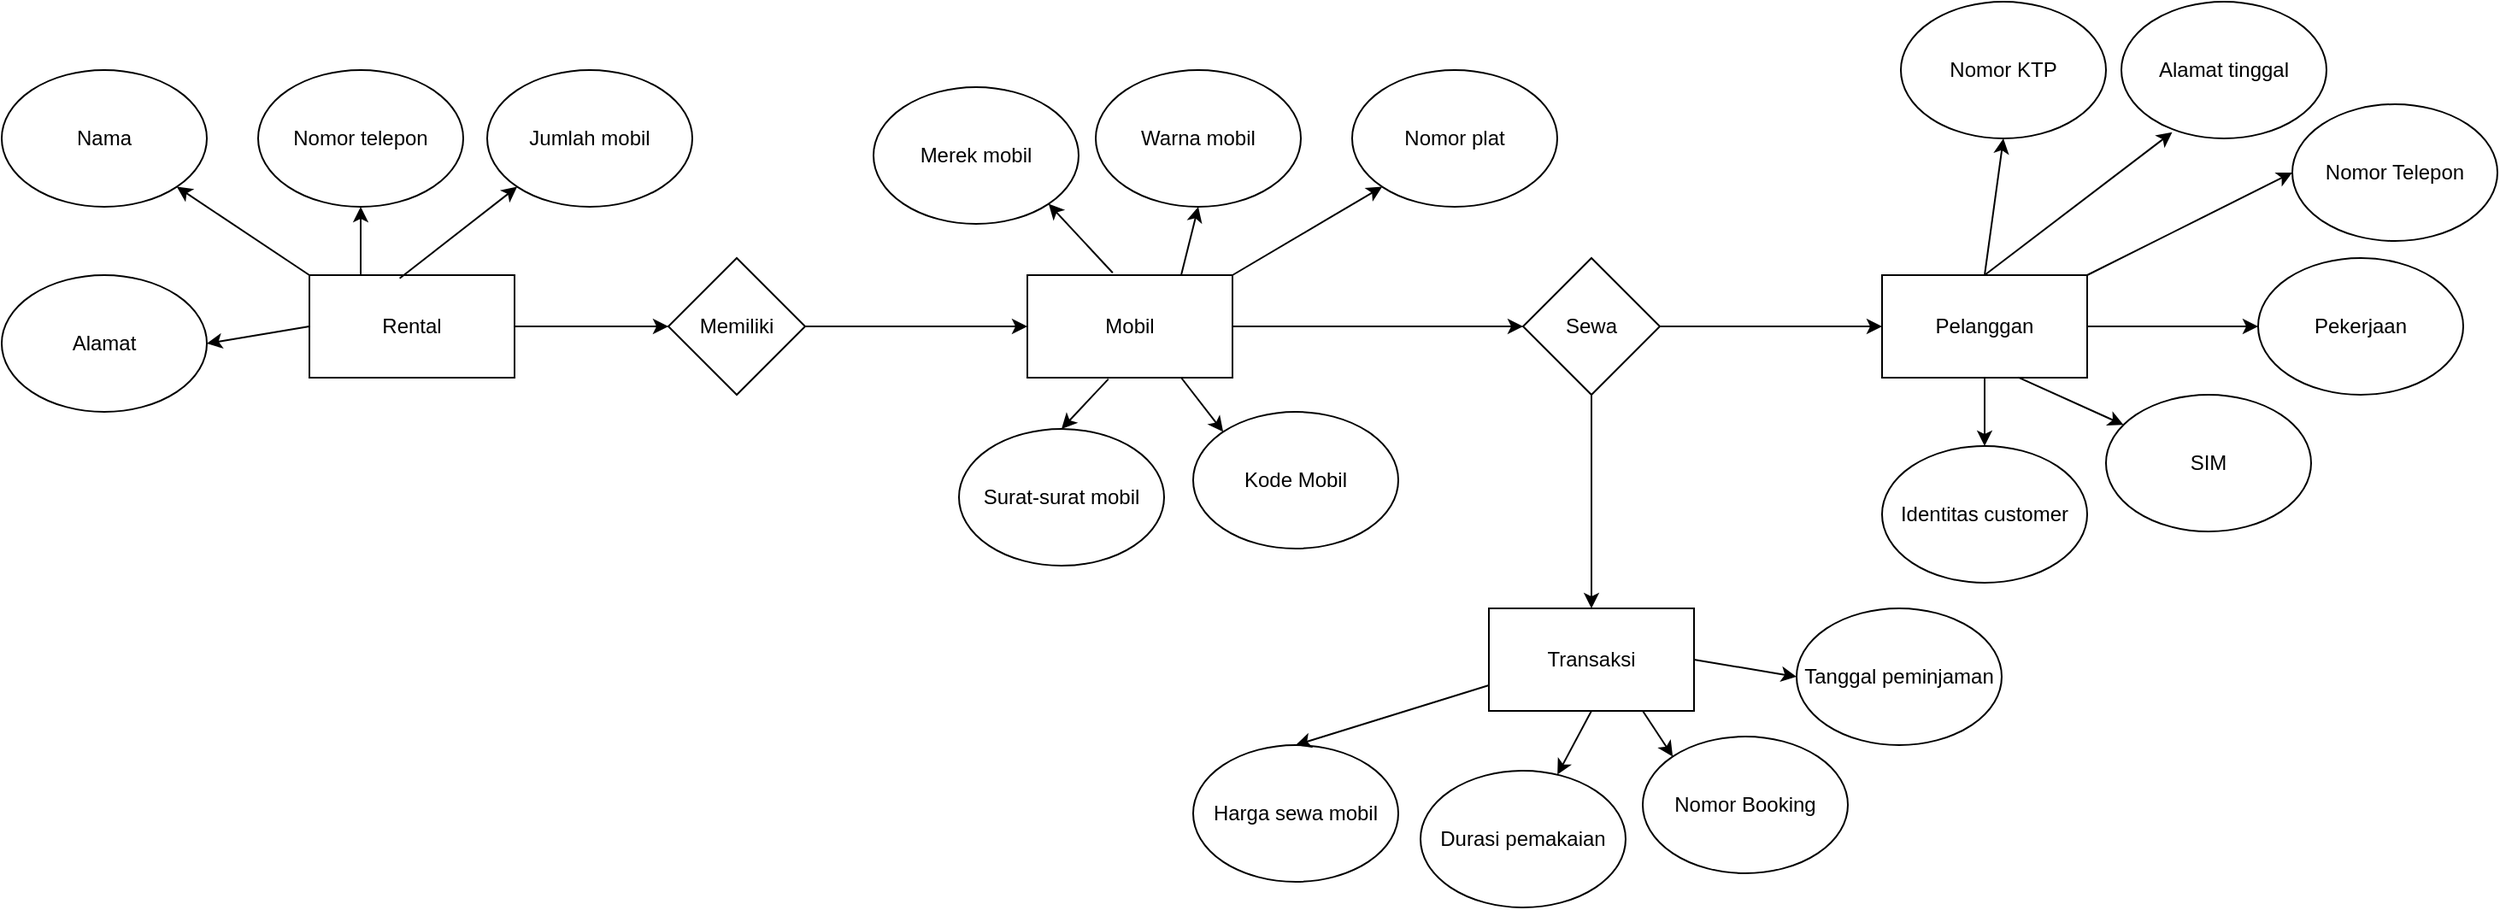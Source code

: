 <mxfile version="21.0.4" type="github">
  <diagram name="Halaman-1" id="UJFKvapoOuHvUqh6c6p-">
    <mxGraphModel dx="1750" dy="978" grid="1" gridSize="10" guides="1" tooltips="1" connect="1" arrows="1" fold="1" page="1" pageScale="1" pageWidth="827" pageHeight="1169" math="0" shadow="0">
      <root>
        <mxCell id="0" />
        <mxCell id="1" parent="0" />
        <mxCell id="u5ur6l5QsNaM9YPqdisW-1" value="Pelanggan" style="rounded=0;whiteSpace=wrap;html=1;" parent="1" vertex="1">
          <mxGeometry x="1110" y="310" width="120" height="60" as="geometry" />
        </mxCell>
        <mxCell id="u5ur6l5QsNaM9YPqdisW-62" style="edgeStyle=orthogonalEdgeStyle;rounded=0;orthogonalLoop=1;jettySize=auto;html=1;" parent="1" source="u5ur6l5QsNaM9YPqdisW-2" target="u5ur6l5QsNaM9YPqdisW-61" edge="1">
          <mxGeometry relative="1" as="geometry" />
        </mxCell>
        <mxCell id="u5ur6l5QsNaM9YPqdisW-2" value="Mobil" style="rounded=0;whiteSpace=wrap;html=1;" parent="1" vertex="1">
          <mxGeometry x="610" y="310" width="120" height="60" as="geometry" />
        </mxCell>
        <mxCell id="u5ur6l5QsNaM9YPqdisW-3" value="Transaksi" style="rounded=0;whiteSpace=wrap;html=1;" parent="1" vertex="1">
          <mxGeometry x="880" y="505" width="120" height="60" as="geometry" />
        </mxCell>
        <mxCell id="u5ur6l5QsNaM9YPqdisW-58" style="edgeStyle=orthogonalEdgeStyle;rounded=0;orthogonalLoop=1;jettySize=auto;html=1;" parent="1" source="u5ur6l5QsNaM9YPqdisW-4" target="u5ur6l5QsNaM9YPqdisW-2" edge="1">
          <mxGeometry relative="1" as="geometry" />
        </mxCell>
        <mxCell id="u5ur6l5QsNaM9YPqdisW-4" value="Memiliki" style="rhombus;whiteSpace=wrap;html=1;" parent="1" vertex="1">
          <mxGeometry x="400" y="300" width="80" height="80" as="geometry" />
        </mxCell>
        <mxCell id="u5ur6l5QsNaM9YPqdisW-5" value="Merek mobil" style="ellipse;whiteSpace=wrap;html=1;" parent="1" vertex="1">
          <mxGeometry x="520" y="200" width="120" height="80" as="geometry" />
        </mxCell>
        <mxCell id="u5ur6l5QsNaM9YPqdisW-6" value="Kode Mobil" style="ellipse;whiteSpace=wrap;html=1;" parent="1" vertex="1">
          <mxGeometry x="707" y="390" width="120" height="80" as="geometry" />
        </mxCell>
        <mxCell id="u5ur6l5QsNaM9YPqdisW-7" value="Nomor plat" style="ellipse;whiteSpace=wrap;html=1;" parent="1" vertex="1">
          <mxGeometry x="800" y="190" width="120" height="80" as="geometry" />
        </mxCell>
        <mxCell id="u5ur6l5QsNaM9YPqdisW-8" value="Nomor Telepon" style="ellipse;whiteSpace=wrap;html=1;" parent="1" vertex="1">
          <mxGeometry x="1350" y="210" width="120" height="80" as="geometry" />
        </mxCell>
        <mxCell id="u5ur6l5QsNaM9YPqdisW-9" value="Alamat tinggal" style="ellipse;whiteSpace=wrap;html=1;" parent="1" vertex="1">
          <mxGeometry x="1250" y="150" width="120" height="80" as="geometry" />
        </mxCell>
        <mxCell id="u5ur6l5QsNaM9YPqdisW-10" value="Nomor KTP" style="ellipse;whiteSpace=wrap;html=1;" parent="1" vertex="1">
          <mxGeometry x="1121" y="150" width="120" height="80" as="geometry" />
        </mxCell>
        <mxCell id="u5ur6l5QsNaM9YPqdisW-11" value="Pekerjaan" style="ellipse;whiteSpace=wrap;html=1;" parent="1" vertex="1">
          <mxGeometry x="1330" y="300" width="120" height="80" as="geometry" />
        </mxCell>
        <mxCell id="u5ur6l5QsNaM9YPqdisW-12" value="SIM" style="ellipse;whiteSpace=wrap;html=1;" parent="1" vertex="1">
          <mxGeometry x="1241" y="380" width="120" height="80" as="geometry" />
        </mxCell>
        <mxCell id="u5ur6l5QsNaM9YPqdisW-21" value="" style="endArrow=classic;html=1;rounded=0;exitX=0.75;exitY=0;exitDx=0;exitDy=0;entryX=0.5;entryY=1;entryDx=0;entryDy=0;" parent="1" source="u5ur6l5QsNaM9YPqdisW-2" target="u5ur6l5QsNaM9YPqdisW-36" edge="1">
          <mxGeometry width="50" height="50" relative="1" as="geometry">
            <mxPoint x="1140" y="100" as="sourcePoint" />
            <mxPoint x="879.457" y="49.486" as="targetPoint" />
          </mxGeometry>
        </mxCell>
        <mxCell id="u5ur6l5QsNaM9YPqdisW-22" value="" style="endArrow=classic;html=1;rounded=0;entryX=0.248;entryY=0.954;entryDx=0;entryDy=0;entryPerimeter=0;exitX=0.5;exitY=0;exitDx=0;exitDy=0;" parent="1" source="u5ur6l5QsNaM9YPqdisW-1" target="u5ur6l5QsNaM9YPqdisW-9" edge="1">
          <mxGeometry width="50" height="50" relative="1" as="geometry">
            <mxPoint x="1250" y="290" as="sourcePoint" />
            <mxPoint x="1223" y="247" as="targetPoint" />
          </mxGeometry>
        </mxCell>
        <mxCell id="u5ur6l5QsNaM9YPqdisW-23" value="" style="endArrow=classic;html=1;rounded=0;entryX=0;entryY=0.5;entryDx=0;entryDy=0;" parent="1" source="u5ur6l5QsNaM9YPqdisW-1" target="u5ur6l5QsNaM9YPqdisW-8" edge="1">
          <mxGeometry width="50" height="50" relative="1" as="geometry">
            <mxPoint x="1280" y="290" as="sourcePoint" />
            <mxPoint x="1410" y="230" as="targetPoint" />
          </mxGeometry>
        </mxCell>
        <mxCell id="u5ur6l5QsNaM9YPqdisW-24" value="" style="endArrow=classic;html=1;rounded=0;exitX=1;exitY=0.5;exitDx=0;exitDy=0;entryX=0;entryY=0.5;entryDx=0;entryDy=0;" parent="1" source="u5ur6l5QsNaM9YPqdisW-1" target="u5ur6l5QsNaM9YPqdisW-11" edge="1">
          <mxGeometry width="50" height="50" relative="1" as="geometry">
            <mxPoint x="1335" y="290" as="sourcePoint" />
            <mxPoint x="1421.791" y="320.299" as="targetPoint" />
          </mxGeometry>
        </mxCell>
        <mxCell id="u5ur6l5QsNaM9YPqdisW-25" value="" style="endArrow=classic;html=1;rounded=0;exitX=0.664;exitY=0.997;exitDx=0;exitDy=0;exitPerimeter=0;" parent="1" source="u5ur6l5QsNaM9YPqdisW-1" target="u5ur6l5QsNaM9YPqdisW-12" edge="1">
          <mxGeometry width="50" height="50" relative="1" as="geometry">
            <mxPoint x="1340" y="320" as="sourcePoint" />
            <mxPoint x="1389" y="339" as="targetPoint" />
          </mxGeometry>
        </mxCell>
        <mxCell id="u5ur6l5QsNaM9YPqdisW-27" value="" style="endArrow=classic;html=1;rounded=0;exitX=0.416;exitY=-0.023;exitDx=0;exitDy=0;entryX=1;entryY=1;entryDx=0;entryDy=0;exitPerimeter=0;" parent="1" source="u5ur6l5QsNaM9YPqdisW-2" target="u5ur6l5QsNaM9YPqdisW-5" edge="1">
          <mxGeometry width="50" height="50" relative="1" as="geometry">
            <mxPoint x="790" y="110" as="sourcePoint" />
            <mxPoint x="800" y="70" as="targetPoint" />
          </mxGeometry>
        </mxCell>
        <mxCell id="u5ur6l5QsNaM9YPqdisW-28" value="Harga sewa mobil" style="ellipse;whiteSpace=wrap;html=1;" parent="1" vertex="1">
          <mxGeometry x="707" y="585" width="120" height="80" as="geometry" />
        </mxCell>
        <mxCell id="u5ur6l5QsNaM9YPqdisW-30" value="Durasi pemakaian" style="ellipse;whiteSpace=wrap;html=1;" parent="1" vertex="1">
          <mxGeometry x="840" y="600" width="120" height="80" as="geometry" />
        </mxCell>
        <mxCell id="u5ur6l5QsNaM9YPqdisW-31" value="Nomor Booking" style="ellipse;whiteSpace=wrap;html=1;" parent="1" vertex="1">
          <mxGeometry x="970" y="580" width="120" height="80" as="geometry" />
        </mxCell>
        <mxCell id="u5ur6l5QsNaM9YPqdisW-32" value="Tanggal peminjaman" style="ellipse;whiteSpace=wrap;html=1;" parent="1" vertex="1">
          <mxGeometry x="1060" y="505" width="120" height="80" as="geometry" />
        </mxCell>
        <mxCell id="u5ur6l5QsNaM9YPqdisW-33" value="" style="endArrow=classic;html=1;rounded=0;exitX=0.5;exitY=0;exitDx=0;exitDy=0;entryX=0.5;entryY=1;entryDx=0;entryDy=0;" parent="1" source="u5ur6l5QsNaM9YPqdisW-1" target="u5ur6l5QsNaM9YPqdisW-10" edge="1">
          <mxGeometry width="50" height="50" relative="1" as="geometry">
            <mxPoint x="1280" y="290" as="sourcePoint" />
            <mxPoint x="1230.543" y="229.486" as="targetPoint" />
          </mxGeometry>
        </mxCell>
        <mxCell id="u5ur6l5QsNaM9YPqdisW-34" value="Identitas customer" style="ellipse;whiteSpace=wrap;html=1;" parent="1" vertex="1">
          <mxGeometry x="1110" y="410" width="120" height="80" as="geometry" />
        </mxCell>
        <mxCell id="u5ur6l5QsNaM9YPqdisW-35" value="" style="endArrow=classic;html=1;rounded=0;exitX=0.5;exitY=1;exitDx=0;exitDy=0;entryX=0.5;entryY=0;entryDx=0;entryDy=0;" parent="1" source="u5ur6l5QsNaM9YPqdisW-1" target="u5ur6l5QsNaM9YPqdisW-34" edge="1">
          <mxGeometry width="50" height="50" relative="1" as="geometry">
            <mxPoint x="1300" y="350" as="sourcePoint" />
            <mxPoint x="1318" y="383" as="targetPoint" />
          </mxGeometry>
        </mxCell>
        <mxCell id="u5ur6l5QsNaM9YPqdisW-36" value="Warna mobil" style="ellipse;whiteSpace=wrap;html=1;" parent="1" vertex="1">
          <mxGeometry x="650" y="190" width="120" height="80" as="geometry" />
        </mxCell>
        <mxCell id="u5ur6l5QsNaM9YPqdisW-38" value="Surat-surat mobil" style="ellipse;whiteSpace=wrap;html=1;" parent="1" vertex="1">
          <mxGeometry x="570" y="400" width="120" height="80" as="geometry" />
        </mxCell>
        <mxCell id="u5ur6l5QsNaM9YPqdisW-39" value="" style="endArrow=classic;html=1;rounded=0;exitX=0.395;exitY=1.013;exitDx=0;exitDy=0;entryX=0.5;entryY=0;entryDx=0;entryDy=0;exitPerimeter=0;" parent="1" source="u5ur6l5QsNaM9YPqdisW-2" target="u5ur6l5QsNaM9YPqdisW-38" edge="1">
          <mxGeometry width="50" height="50" relative="1" as="geometry">
            <mxPoint x="780" y="109" as="sourcePoint" />
            <mxPoint x="716.64" y="206.88" as="targetPoint" />
          </mxGeometry>
        </mxCell>
        <mxCell id="u5ur6l5QsNaM9YPqdisW-40" value="" style="endArrow=classic;html=1;rounded=0;entryX=0;entryY=0.5;entryDx=0;entryDy=0;exitX=1;exitY=0.5;exitDx=0;exitDy=0;" parent="1" source="u5ur6l5QsNaM9YPqdisW-3" target="u5ur6l5QsNaM9YPqdisW-32" edge="1">
          <mxGeometry width="50" height="50" relative="1" as="geometry">
            <mxPoint x="1010" y="530" as="sourcePoint" />
            <mxPoint x="742.426" y="556.716" as="targetPoint" />
          </mxGeometry>
        </mxCell>
        <mxCell id="u5ur6l5QsNaM9YPqdisW-41" value="" style="endArrow=classic;html=1;rounded=0;exitX=0;exitY=0.75;exitDx=0;exitDy=0;entryX=0.5;entryY=0;entryDx=0;entryDy=0;" parent="1" source="u5ur6l5QsNaM9YPqdisW-3" target="u5ur6l5QsNaM9YPqdisW-28" edge="1">
          <mxGeometry width="50" height="50" relative="1" as="geometry">
            <mxPoint x="860" y="515" as="sourcePoint" />
            <mxPoint x="733" y="527" as="targetPoint" />
            <Array as="points" />
          </mxGeometry>
        </mxCell>
        <mxCell id="u5ur6l5QsNaM9YPqdisW-42" value="" style="endArrow=classic;html=1;rounded=0;exitX=0.5;exitY=1;exitDx=0;exitDy=0;" parent="1" source="u5ur6l5QsNaM9YPqdisW-3" target="u5ur6l5QsNaM9YPqdisW-30" edge="1">
          <mxGeometry width="50" height="50" relative="1" as="geometry">
            <mxPoint x="860" y="530" as="sourcePoint" />
            <mxPoint x="760" y="605" as="targetPoint" />
          </mxGeometry>
        </mxCell>
        <mxCell id="u5ur6l5QsNaM9YPqdisW-43" value="" style="endArrow=classic;html=1;rounded=0;exitX=0.75;exitY=1;exitDx=0;exitDy=0;entryX=0;entryY=0;entryDx=0;entryDy=0;" parent="1" source="u5ur6l5QsNaM9YPqdisW-3" target="u5ur6l5QsNaM9YPqdisW-31" edge="1">
          <mxGeometry width="50" height="50" relative="1" as="geometry">
            <mxPoint x="890" y="545" as="sourcePoint" />
            <mxPoint x="897" y="625" as="targetPoint" />
          </mxGeometry>
        </mxCell>
        <mxCell id="u5ur6l5QsNaM9YPqdisW-55" style="edgeStyle=orthogonalEdgeStyle;rounded=0;orthogonalLoop=1;jettySize=auto;html=1;entryX=0;entryY=0.5;entryDx=0;entryDy=0;" parent="1" source="u5ur6l5QsNaM9YPqdisW-44" target="u5ur6l5QsNaM9YPqdisW-4" edge="1">
          <mxGeometry relative="1" as="geometry" />
        </mxCell>
        <mxCell id="u5ur6l5QsNaM9YPqdisW-44" value="Rental" style="rounded=0;whiteSpace=wrap;html=1;" parent="1" vertex="1">
          <mxGeometry x="190" y="310" width="120" height="60" as="geometry" />
        </mxCell>
        <mxCell id="u5ur6l5QsNaM9YPqdisW-45" value="Nama" style="ellipse;whiteSpace=wrap;html=1;" parent="1" vertex="1">
          <mxGeometry x="10" y="190" width="120" height="80" as="geometry" />
        </mxCell>
        <mxCell id="u5ur6l5QsNaM9YPqdisW-46" value="Nomor telepon" style="ellipse;whiteSpace=wrap;html=1;" parent="1" vertex="1">
          <mxGeometry x="160" y="190" width="120" height="80" as="geometry" />
        </mxCell>
        <mxCell id="u5ur6l5QsNaM9YPqdisW-47" value="Alamat" style="ellipse;whiteSpace=wrap;html=1;" parent="1" vertex="1">
          <mxGeometry x="10" y="310" width="120" height="80" as="geometry" />
        </mxCell>
        <mxCell id="u5ur6l5QsNaM9YPqdisW-48" value="Jumlah mobil" style="ellipse;whiteSpace=wrap;html=1;" parent="1" vertex="1">
          <mxGeometry x="294" y="190" width="120" height="80" as="geometry" />
        </mxCell>
        <mxCell id="u5ur6l5QsNaM9YPqdisW-51" value="" style="endArrow=classic;html=1;rounded=0;exitX=0;exitY=0.5;exitDx=0;exitDy=0;" parent="1" source="u5ur6l5QsNaM9YPqdisW-44" edge="1">
          <mxGeometry width="50" height="50" relative="1" as="geometry">
            <mxPoint x="278" y="390" as="sourcePoint" />
            <mxPoint x="130" y="350" as="targetPoint" />
          </mxGeometry>
        </mxCell>
        <mxCell id="u5ur6l5QsNaM9YPqdisW-52" value="" style="endArrow=classic;html=1;rounded=0;exitX=0;exitY=0;exitDx=0;exitDy=0;" parent="1" source="u5ur6l5QsNaM9YPqdisW-44" target="u5ur6l5QsNaM9YPqdisW-45" edge="1">
          <mxGeometry width="50" height="50" relative="1" as="geometry">
            <mxPoint x="200" y="350" as="sourcePoint" />
            <mxPoint x="140" y="360" as="targetPoint" />
          </mxGeometry>
        </mxCell>
        <mxCell id="u5ur6l5QsNaM9YPqdisW-53" value="" style="endArrow=classic;html=1;rounded=0;exitX=0.25;exitY=0;exitDx=0;exitDy=0;" parent="1" source="u5ur6l5QsNaM9YPqdisW-44" target="u5ur6l5QsNaM9YPqdisW-46" edge="1">
          <mxGeometry width="50" height="50" relative="1" as="geometry">
            <mxPoint x="200" y="320" as="sourcePoint" />
            <mxPoint x="122" y="268" as="targetPoint" />
          </mxGeometry>
        </mxCell>
        <mxCell id="u5ur6l5QsNaM9YPqdisW-54" value="" style="endArrow=classic;html=1;rounded=0;exitX=0.44;exitY=0.031;exitDx=0;exitDy=0;entryX=0;entryY=1;entryDx=0;entryDy=0;exitPerimeter=0;" parent="1" source="u5ur6l5QsNaM9YPqdisW-44" target="u5ur6l5QsNaM9YPqdisW-48" edge="1">
          <mxGeometry width="50" height="50" relative="1" as="geometry">
            <mxPoint x="230" y="320" as="sourcePoint" />
            <mxPoint x="230" y="280" as="targetPoint" />
          </mxGeometry>
        </mxCell>
        <mxCell id="u5ur6l5QsNaM9YPqdisW-59" value="" style="endArrow=classic;html=1;rounded=0;exitX=0.75;exitY=1;exitDx=0;exitDy=0;entryX=0;entryY=0;entryDx=0;entryDy=0;" parent="1" source="u5ur6l5QsNaM9YPqdisW-2" target="u5ur6l5QsNaM9YPqdisW-6" edge="1">
          <mxGeometry width="50" height="50" relative="1" as="geometry">
            <mxPoint x="667" y="381" as="sourcePoint" />
            <mxPoint x="640" y="410" as="targetPoint" />
          </mxGeometry>
        </mxCell>
        <mxCell id="u5ur6l5QsNaM9YPqdisW-60" value="" style="endArrow=classic;html=1;rounded=0;exitX=1;exitY=0;exitDx=0;exitDy=0;entryX=0;entryY=1;entryDx=0;entryDy=0;" parent="1" source="u5ur6l5QsNaM9YPqdisW-2" target="u5ur6l5QsNaM9YPqdisW-7" edge="1">
          <mxGeometry width="50" height="50" relative="1" as="geometry">
            <mxPoint x="670" y="319" as="sourcePoint" />
            <mxPoint x="632" y="278" as="targetPoint" />
          </mxGeometry>
        </mxCell>
        <mxCell id="u5ur6l5QsNaM9YPqdisW-63" style="edgeStyle=orthogonalEdgeStyle;rounded=0;orthogonalLoop=1;jettySize=auto;html=1;" parent="1" source="u5ur6l5QsNaM9YPqdisW-61" target="u5ur6l5QsNaM9YPqdisW-3" edge="1">
          <mxGeometry relative="1" as="geometry" />
        </mxCell>
        <mxCell id="u5ur6l5QsNaM9YPqdisW-64" style="edgeStyle=orthogonalEdgeStyle;rounded=0;orthogonalLoop=1;jettySize=auto;html=1;" parent="1" source="u5ur6l5QsNaM9YPqdisW-61" target="u5ur6l5QsNaM9YPqdisW-1" edge="1">
          <mxGeometry relative="1" as="geometry" />
        </mxCell>
        <mxCell id="u5ur6l5QsNaM9YPqdisW-61" value="Sewa" style="rhombus;whiteSpace=wrap;html=1;" parent="1" vertex="1">
          <mxGeometry x="900" y="300" width="80" height="80" as="geometry" />
        </mxCell>
      </root>
    </mxGraphModel>
  </diagram>
</mxfile>
